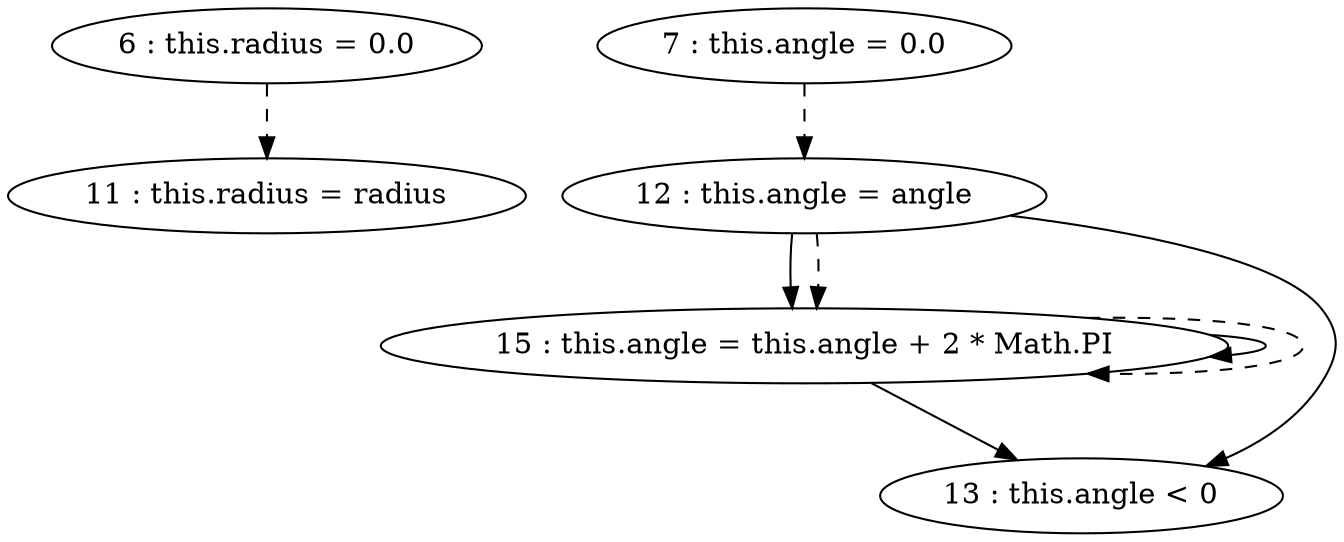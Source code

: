 digraph G {
"6 : this.radius = 0.0"
"6 : this.radius = 0.0" -> "11 : this.radius = radius" [style=dashed]
"7 : this.angle = 0.0"
"7 : this.angle = 0.0" -> "12 : this.angle = angle" [style=dashed]
"11 : this.radius = radius"
"12 : this.angle = angle"
"12 : this.angle = angle" -> "15 : this.angle = this.angle + 2 * Math.PI"
"12 : this.angle = angle" -> "13 : this.angle < 0"
"12 : this.angle = angle" -> "15 : this.angle = this.angle + 2 * Math.PI" [style=dashed]
"13 : this.angle < 0"
"15 : this.angle = this.angle + 2 * Math.PI"
"15 : this.angle = this.angle + 2 * Math.PI" -> "15 : this.angle = this.angle + 2 * Math.PI"
"15 : this.angle = this.angle + 2 * Math.PI" -> "13 : this.angle < 0"
"15 : this.angle = this.angle + 2 * Math.PI" -> "15 : this.angle = this.angle + 2 * Math.PI" [style=dashed]
"13 : this.angle < 0"
}
